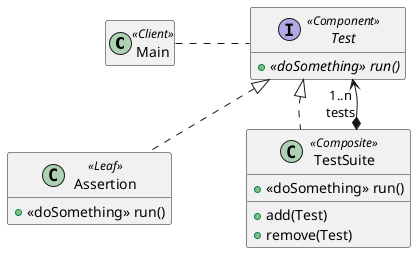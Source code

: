 @startuml

skinparam nodesep 75
skinparam ranksep 50
hide empty members

class Main <<Client>>

interface Test <<Component>> {
  + {abstract} <<doSomething>> run()
}

Main . Test

class Assertion <<Leaf>> {
  + <<doSomething>> run()
}
Test <|.. Assertion

class TestSuite <<Composite>> {
  + <<doSomething>> run()
  __
  + add(Test)
  + remove(Test)
}
Test <|.. TestSuite
TestSuite *--> "1..n\ntests" Test

@enduml
